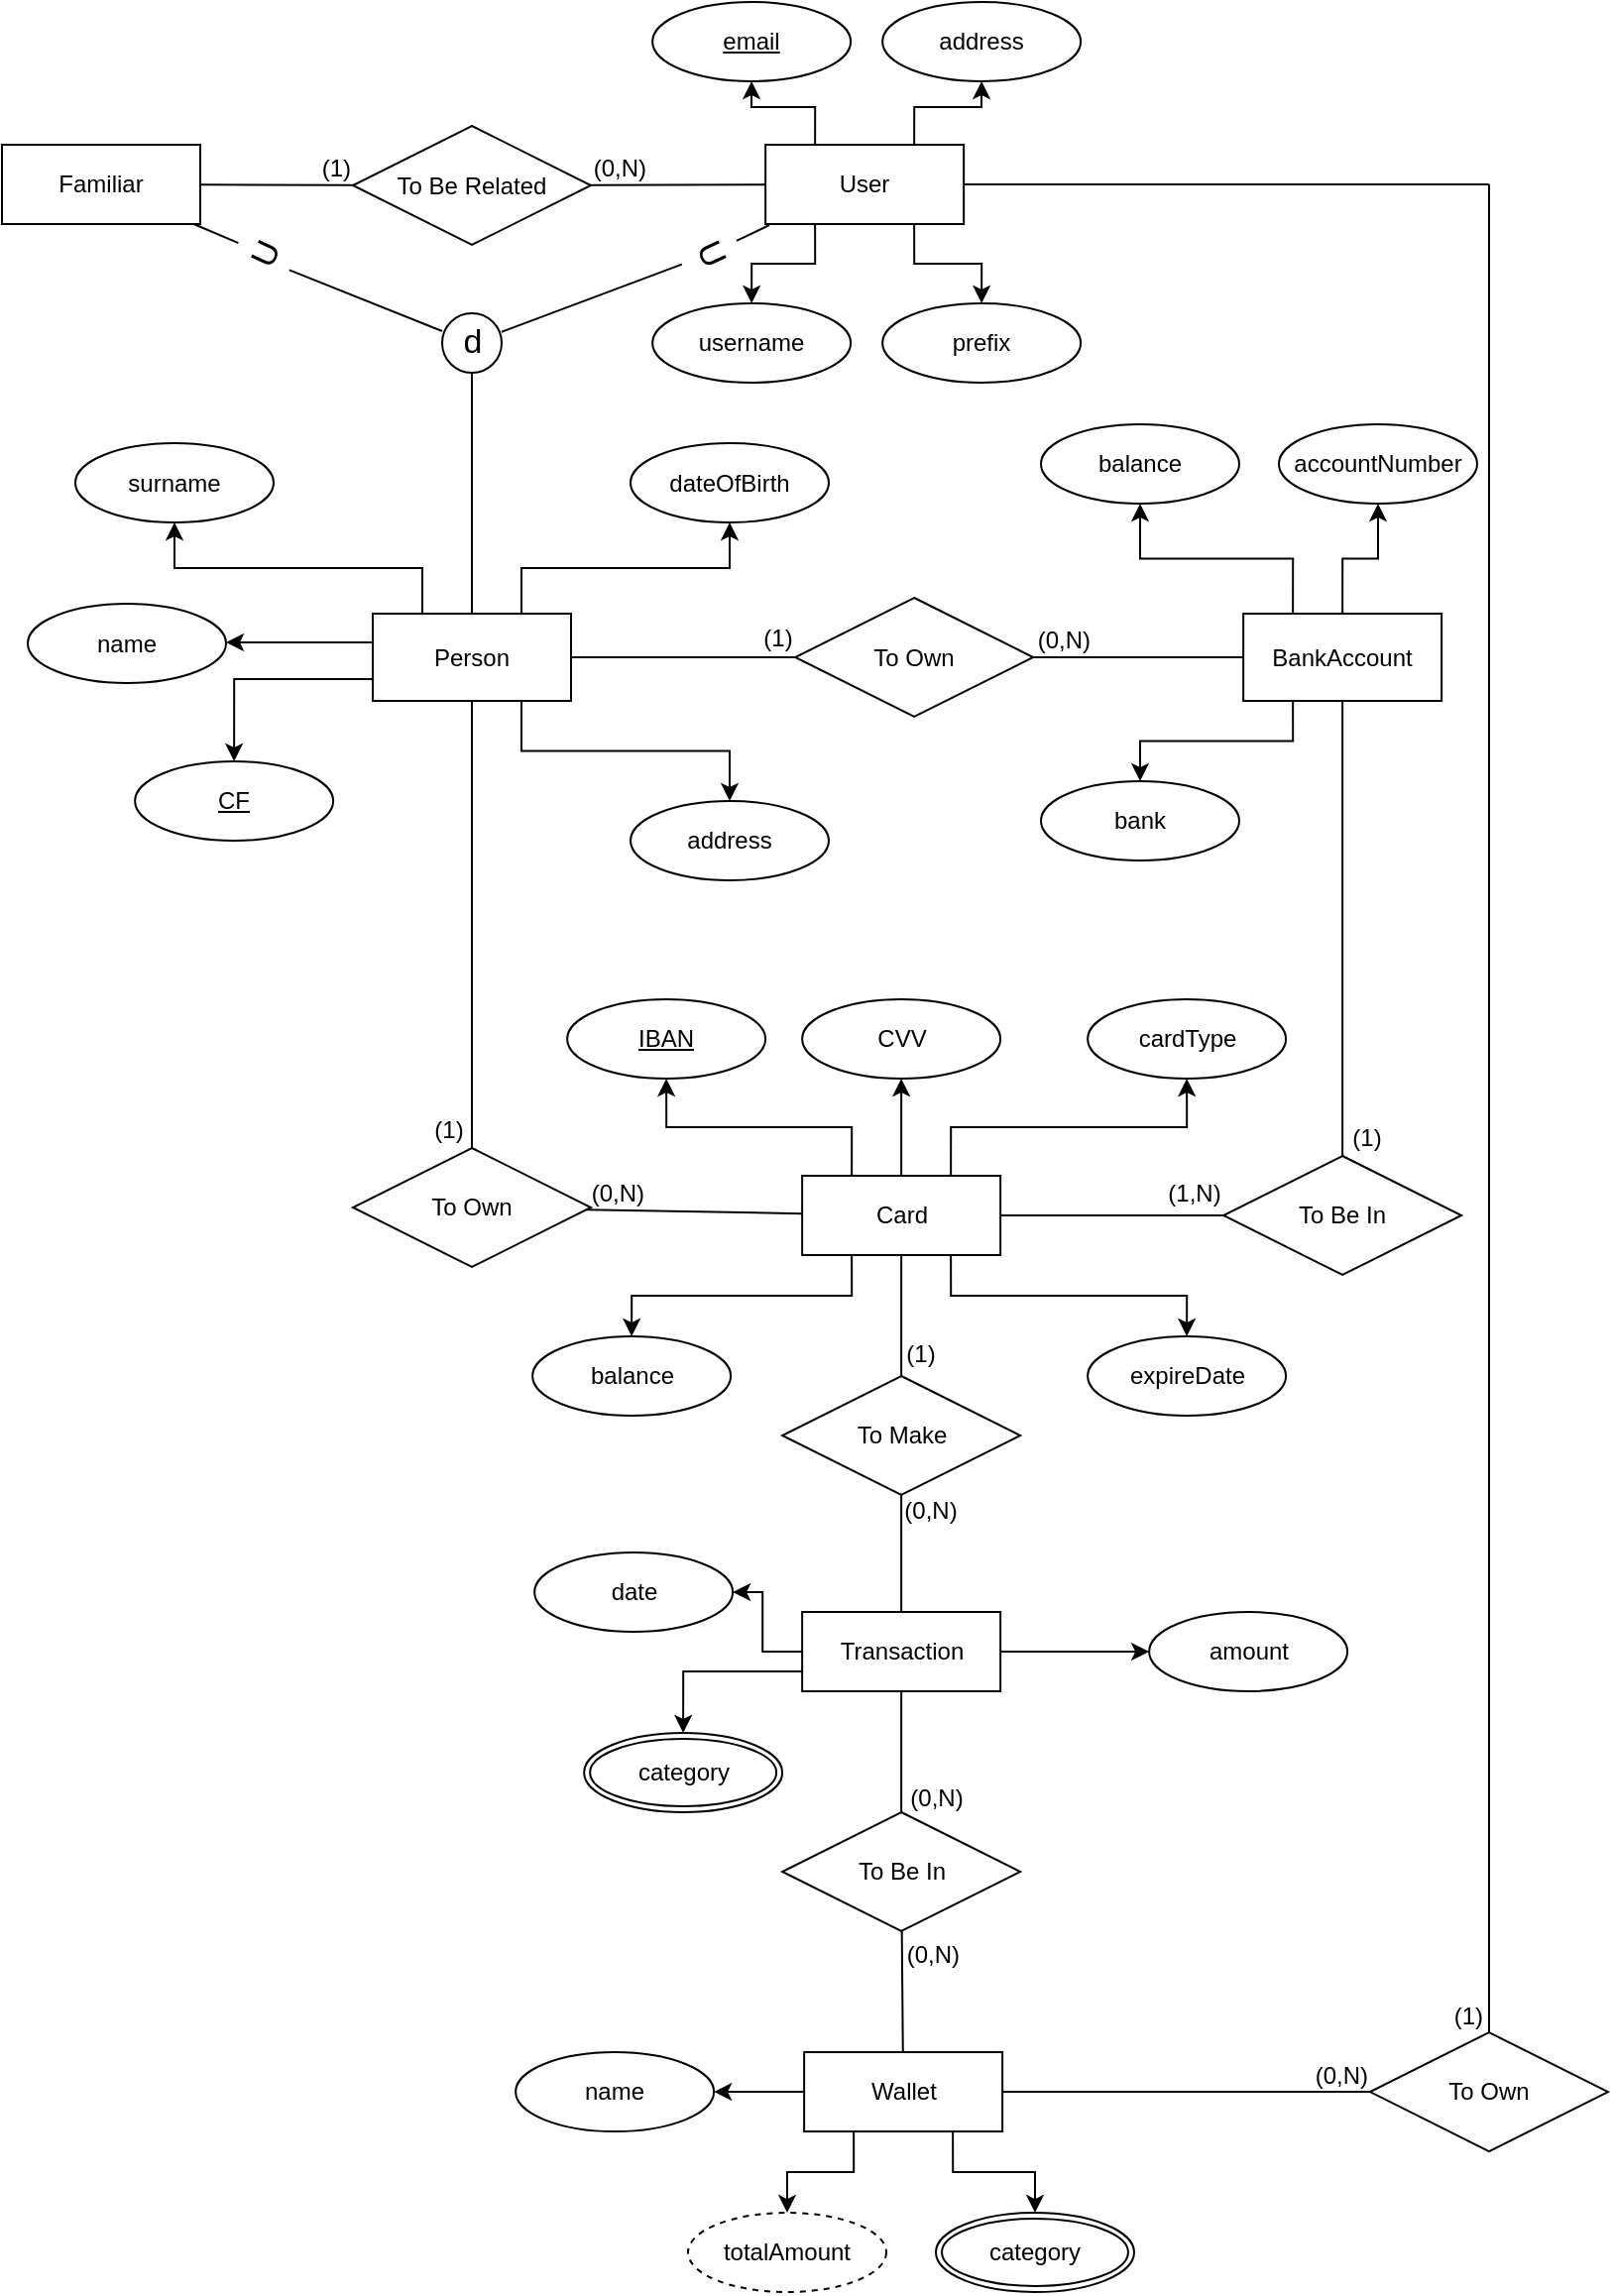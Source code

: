<mxfile version="23.0.2" type="device">
  <diagram name="Pagina-1" id="V5ksIkCfvQu8_VufCoOh">
    <mxGraphModel dx="640" dy="877" grid="1" gridSize="10" guides="1" tooltips="1" connect="1" arrows="1" fold="1" page="1" pageScale="1" pageWidth="827" pageHeight="1169" math="0" shadow="0">
      <root>
        <mxCell id="0" />
        <mxCell id="1" parent="0" />
        <mxCell id="Yr8jS5GsggjdQLUqcXRx-11" style="edgeStyle=orthogonalEdgeStyle;rounded=0;orthogonalLoop=1;jettySize=auto;html=1;exitX=0;exitY=0.5;exitDx=0;exitDy=0;" parent="1" source="JWHr9cYI6euD82Q0gi6f-3" target="Yr8jS5GsggjdQLUqcXRx-7" edge="1">
          <mxGeometry relative="1" as="geometry" />
        </mxCell>
        <mxCell id="0Cp3Lnzm82hVoduaClL9-46" style="edgeStyle=orthogonalEdgeStyle;rounded=0;orthogonalLoop=1;jettySize=auto;html=1;exitX=1;exitY=0.5;exitDx=0;exitDy=0;" parent="1" source="JWHr9cYI6euD82Q0gi6f-3" target="Yr8jS5GsggjdQLUqcXRx-9" edge="1">
          <mxGeometry relative="1" as="geometry" />
        </mxCell>
        <mxCell id="0Cp3Lnzm82hVoduaClL9-54" style="edgeStyle=orthogonalEdgeStyle;rounded=0;orthogonalLoop=1;jettySize=auto;html=1;exitX=0;exitY=0.75;exitDx=0;exitDy=0;" parent="1" source="JWHr9cYI6euD82Q0gi6f-3" target="BKKVE0NU_1AQLg23GFtX-2" edge="1">
          <mxGeometry relative="1" as="geometry" />
        </mxCell>
        <mxCell id="JWHr9cYI6euD82Q0gi6f-3" value="Transaction" style="whiteSpace=wrap;html=1;align=center;" parent="1" vertex="1">
          <mxGeometry x="1233.57" y="819" width="100" height="40" as="geometry" />
        </mxCell>
        <mxCell id="Yr8jS5GsggjdQLUqcXRx-14" style="edgeStyle=orthogonalEdgeStyle;rounded=0;orthogonalLoop=1;jettySize=auto;html=1;exitX=0;exitY=0.5;exitDx=0;exitDy=0;" parent="1" source="JWHr9cYI6euD82Q0gi6f-4" target="Yr8jS5GsggjdQLUqcXRx-13" edge="1">
          <mxGeometry relative="1" as="geometry" />
        </mxCell>
        <mxCell id="Yr8jS5GsggjdQLUqcXRx-18" style="edgeStyle=orthogonalEdgeStyle;rounded=0;orthogonalLoop=1;jettySize=auto;html=1;exitX=0.25;exitY=1;exitDx=0;exitDy=0;" parent="1" source="JWHr9cYI6euD82Q0gi6f-4" target="Yr8jS5GsggjdQLUqcXRx-17" edge="1">
          <mxGeometry relative="1" as="geometry" />
        </mxCell>
        <mxCell id="yyas0eZ6Z61DDSi6t9R2-5" style="edgeStyle=orthogonalEdgeStyle;rounded=0;orthogonalLoop=1;jettySize=auto;html=1;exitX=0.75;exitY=1;exitDx=0;exitDy=0;" parent="1" source="JWHr9cYI6euD82Q0gi6f-4" target="BKKVE0NU_1AQLg23GFtX-1" edge="1">
          <mxGeometry relative="1" as="geometry">
            <mxPoint x="1359.07" y="1061.01" as="targetPoint" />
          </mxGeometry>
        </mxCell>
        <mxCell id="JWHr9cYI6euD82Q0gi6f-4" value="Wallet" style="whiteSpace=wrap;html=1;align=center;" parent="1" vertex="1">
          <mxGeometry x="1234.57" y="1041.01" width="100" height="40" as="geometry" />
        </mxCell>
        <mxCell id="Yr8jS5GsggjdQLUqcXRx-5" style="edgeStyle=orthogonalEdgeStyle;rounded=0;orthogonalLoop=1;jettySize=auto;html=1;exitX=0.75;exitY=1;exitDx=0;exitDy=0;" parent="1" source="JWHr9cYI6euD82Q0gi6f-5" target="Yr8jS5GsggjdQLUqcXRx-1" edge="1">
          <mxGeometry relative="1" as="geometry" />
        </mxCell>
        <mxCell id="Yr8jS5GsggjdQLUqcXRx-20" style="edgeStyle=orthogonalEdgeStyle;rounded=0;orthogonalLoop=1;jettySize=auto;html=1;exitX=0.75;exitY=0;exitDx=0;exitDy=0;" parent="1" source="JWHr9cYI6euD82Q0gi6f-5" target="PODrzx-EVbbxghZVqJL8-1" edge="1">
          <mxGeometry relative="1" as="geometry">
            <mxPoint x="1427.57" y="550" as="targetPoint" />
          </mxGeometry>
        </mxCell>
        <mxCell id="CBOZYVvjUtv-n5PX9l5r-3" style="edgeStyle=orthogonalEdgeStyle;rounded=0;orthogonalLoop=1;jettySize=auto;html=1;exitX=0.25;exitY=1;exitDx=0;exitDy=0;entryX=0.5;entryY=0;entryDx=0;entryDy=0;" parent="1" source="JWHr9cYI6euD82Q0gi6f-5" target="CBOZYVvjUtv-n5PX9l5r-2" edge="1">
          <mxGeometry relative="1" as="geometry" />
        </mxCell>
        <mxCell id="0Cp3Lnzm82hVoduaClL9-30" style="edgeStyle=orthogonalEdgeStyle;rounded=0;orthogonalLoop=1;jettySize=auto;html=1;exitX=0.25;exitY=0;exitDx=0;exitDy=0;" parent="1" source="JWHr9cYI6euD82Q0gi6f-5" target="Yr8jS5GsggjdQLUqcXRx-3" edge="1">
          <mxGeometry relative="1" as="geometry" />
        </mxCell>
        <mxCell id="0Cp3Lnzm82hVoduaClL9-45" style="edgeStyle=orthogonalEdgeStyle;rounded=0;orthogonalLoop=1;jettySize=auto;html=1;exitX=0.5;exitY=0;exitDx=0;exitDy=0;" parent="1" source="JWHr9cYI6euD82Q0gi6f-5" target="Yr8jS5GsggjdQLUqcXRx-2" edge="1">
          <mxGeometry relative="1" as="geometry" />
        </mxCell>
        <mxCell id="JWHr9cYI6euD82Q0gi6f-5" value="Card" style="whiteSpace=wrap;html=1;align=center;" parent="1" vertex="1">
          <mxGeometry x="1233.57" y="599" width="100" height="40" as="geometry" />
        </mxCell>
        <mxCell id="JWHr9cYI6euD82Q0gi6f-77" style="edgeStyle=orthogonalEdgeStyle;rounded=0;orthogonalLoop=1;jettySize=auto;html=1;exitX=0.75;exitY=1;exitDx=0;exitDy=0;" parent="1" source="JWHr9cYI6euD82Q0gi6f-6" target="JWHr9cYI6euD82Q0gi6f-76" edge="1">
          <mxGeometry relative="1" as="geometry" />
        </mxCell>
        <mxCell id="JWHr9cYI6euD82Q0gi6f-78" style="edgeStyle=orthogonalEdgeStyle;rounded=0;orthogonalLoop=1;jettySize=auto;html=1;exitX=0.25;exitY=1;exitDx=0;exitDy=0;" parent="1" source="JWHr9cYI6euD82Q0gi6f-6" target="JWHr9cYI6euD82Q0gi6f-75" edge="1">
          <mxGeometry relative="1" as="geometry" />
        </mxCell>
        <mxCell id="JWHr9cYI6euD82Q0gi6f-79" style="edgeStyle=orthogonalEdgeStyle;rounded=0;orthogonalLoop=1;jettySize=auto;html=1;exitX=0.25;exitY=0;exitDx=0;exitDy=0;" parent="1" source="JWHr9cYI6euD82Q0gi6f-6" target="JWHr9cYI6euD82Q0gi6f-74" edge="1">
          <mxGeometry relative="1" as="geometry">
            <Array as="points">
              <mxPoint x="1240" y="60" />
              <mxPoint x="1208" y="60" />
            </Array>
          </mxGeometry>
        </mxCell>
        <mxCell id="0Cp3Lnzm82hVoduaClL9-9" style="edgeStyle=orthogonalEdgeStyle;rounded=0;orthogonalLoop=1;jettySize=auto;html=1;exitX=0.75;exitY=0;exitDx=0;exitDy=0;" parent="1" source="JWHr9cYI6euD82Q0gi6f-6" target="0Cp3Lnzm82hVoduaClL9-8" edge="1">
          <mxGeometry relative="1" as="geometry">
            <Array as="points">
              <mxPoint x="1290" y="60" />
              <mxPoint x="1324" y="60" />
            </Array>
          </mxGeometry>
        </mxCell>
        <mxCell id="JWHr9cYI6euD82Q0gi6f-6" value="User" style="whiteSpace=wrap;html=1;align=center;" parent="1" vertex="1">
          <mxGeometry x="1215.07" y="79" width="100" height="40" as="geometry" />
        </mxCell>
        <mxCell id="JWHr9cYI6euD82Q0gi6f-56" style="edgeStyle=orthogonalEdgeStyle;rounded=0;orthogonalLoop=1;jettySize=auto;html=1;exitX=0.25;exitY=0;exitDx=0;exitDy=0;" parent="1" source="JWHr9cYI6euD82Q0gi6f-7" target="JWHr9cYI6euD82Q0gi6f-52" edge="1">
          <mxGeometry relative="1" as="geometry" />
        </mxCell>
        <mxCell id="JWHr9cYI6euD82Q0gi6f-58" style="edgeStyle=orthogonalEdgeStyle;rounded=0;orthogonalLoop=1;jettySize=auto;html=1;exitX=0.75;exitY=0;exitDx=0;exitDy=0;" parent="1" source="JWHr9cYI6euD82Q0gi6f-7" target="JWHr9cYI6euD82Q0gi6f-51" edge="1">
          <mxGeometry relative="1" as="geometry" />
        </mxCell>
        <mxCell id="0Cp3Lnzm82hVoduaClL9-12" style="edgeStyle=orthogonalEdgeStyle;rounded=0;orthogonalLoop=1;jettySize=auto;html=1;exitX=0.75;exitY=1;exitDx=0;exitDy=0;" parent="1" source="JWHr9cYI6euD82Q0gi6f-7" target="yyas0eZ6Z61DDSi6t9R2-2" edge="1">
          <mxGeometry relative="1" as="geometry" />
        </mxCell>
        <mxCell id="0Cp3Lnzm82hVoduaClL9-39" style="edgeStyle=orthogonalEdgeStyle;rounded=0;orthogonalLoop=1;jettySize=auto;html=1;exitX=0;exitY=0.75;exitDx=0;exitDy=0;" parent="1" source="JWHr9cYI6euD82Q0gi6f-7" target="JWHr9cYI6euD82Q0gi6f-54" edge="1">
          <mxGeometry relative="1" as="geometry" />
        </mxCell>
        <mxCell id="0Cp3Lnzm82hVoduaClL9-40" style="edgeStyle=orthogonalEdgeStyle;rounded=0;orthogonalLoop=1;jettySize=auto;html=1;exitX=0;exitY=0.25;exitDx=0;exitDy=0;" parent="1" source="JWHr9cYI6euD82Q0gi6f-7" target="JWHr9cYI6euD82Q0gi6f-50" edge="1">
          <mxGeometry relative="1" as="geometry">
            <Array as="points">
              <mxPoint x="1017" y="330" />
            </Array>
          </mxGeometry>
        </mxCell>
        <mxCell id="JWHr9cYI6euD82Q0gi6f-7" value="Person" style="whiteSpace=wrap;html=1;align=center;" parent="1" vertex="1">
          <mxGeometry x="1017.0" y="315.5" width="100" height="44" as="geometry" />
        </mxCell>
        <mxCell id="JWHr9cYI6euD82Q0gi6f-10" value="Familiar" style="whiteSpace=wrap;html=1;align=center;" parent="1" vertex="1">
          <mxGeometry x="830" y="79" width="100" height="40" as="geometry" />
        </mxCell>
        <mxCell id="JWHr9cYI6euD82Q0gi6f-25" value="" style="ellipse;whiteSpace=wrap;html=1;aspect=fixed;" parent="1" vertex="1">
          <mxGeometry x="1052" y="164" width="30" height="30" as="geometry" />
        </mxCell>
        <mxCell id="JWHr9cYI6euD82Q0gi6f-26" value="d" style="text;html=1;align=center;verticalAlign=middle;resizable=0;points=[];autosize=1;strokeColor=none;fillColor=none;fontSize=17;" parent="1" vertex="1">
          <mxGeometry x="1052" y="164" width="30" height="30" as="geometry" />
        </mxCell>
        <mxCell id="JWHr9cYI6euD82Q0gi6f-30" value="To Be Related" style="shape=rhombus;perimeter=rhombusPerimeter;whiteSpace=wrap;html=1;align=center;" parent="1" vertex="1">
          <mxGeometry x="1007" y="69.5" width="120" height="60" as="geometry" />
        </mxCell>
        <mxCell id="JWHr9cYI6euD82Q0gi6f-31" value="" style="endArrow=none;html=1;rounded=0;" parent="1" source="JWHr9cYI6euD82Q0gi6f-10" target="JWHr9cYI6euD82Q0gi6f-30" edge="1">
          <mxGeometry relative="1" as="geometry">
            <mxPoint x="977" y="174.5" as="sourcePoint" />
            <mxPoint x="1038" y="174.5" as="targetPoint" />
          </mxGeometry>
        </mxCell>
        <mxCell id="JWHr9cYI6euD82Q0gi6f-32" value="(1)" style="resizable=0;html=1;whiteSpace=wrap;align=right;verticalAlign=bottom;" parent="JWHr9cYI6euD82Q0gi6f-31" connectable="0" vertex="1">
          <mxGeometry x="1" relative="1" as="geometry" />
        </mxCell>
        <mxCell id="JWHr9cYI6euD82Q0gi6f-33" value="" style="endArrow=none;html=1;rounded=0;" parent="1" source="JWHr9cYI6euD82Q0gi6f-6" target="JWHr9cYI6euD82Q0gi6f-30" edge="1">
          <mxGeometry relative="1" as="geometry">
            <mxPoint x="1244.07" y="208" as="sourcePoint" />
            <mxPoint x="1136.999" y="124.464" as="targetPoint" />
          </mxGeometry>
        </mxCell>
        <mxCell id="JWHr9cYI6euD82Q0gi6f-34" value="(0,N)" style="resizable=0;html=1;whiteSpace=wrap;align=right;verticalAlign=bottom;" parent="JWHr9cYI6euD82Q0gi6f-33" connectable="0" vertex="1">
          <mxGeometry x="1" relative="1" as="geometry">
            <mxPoint x="30" as="offset" />
          </mxGeometry>
        </mxCell>
        <mxCell id="JWHr9cYI6euD82Q0gi6f-35" value="To Own" style="shape=rhombus;perimeter=rhombusPerimeter;whiteSpace=wrap;html=1;align=center;" parent="1" vertex="1">
          <mxGeometry x="1230.07" y="307.5" width="120" height="60" as="geometry" />
        </mxCell>
        <mxCell id="JWHr9cYI6euD82Q0gi6f-40" value="To Own" style="shape=rhombus;perimeter=rhombusPerimeter;whiteSpace=wrap;html=1;align=center;" parent="1" vertex="1">
          <mxGeometry x="1007.0" y="585" width="120" height="60" as="geometry" />
        </mxCell>
        <mxCell id="JWHr9cYI6euD82Q0gi6f-43" value="" style="endArrow=none;html=1;rounded=0;" parent="1" source="JWHr9cYI6euD82Q0gi6f-5" target="JWHr9cYI6euD82Q0gi6f-40" edge="1">
          <mxGeometry relative="1" as="geometry">
            <mxPoint x="1233.57" y="619" as="sourcePoint" />
            <mxPoint x="1203.57" y="728" as="targetPoint" />
          </mxGeometry>
        </mxCell>
        <mxCell id="JWHr9cYI6euD82Q0gi6f-44" value="(0,N)" style="resizable=0;html=1;whiteSpace=wrap;align=right;verticalAlign=bottom;" parent="JWHr9cYI6euD82Q0gi6f-43" connectable="0" vertex="1">
          <mxGeometry x="1" relative="1" as="geometry">
            <mxPoint x="30" as="offset" />
          </mxGeometry>
        </mxCell>
        <mxCell id="JWHr9cYI6euD82Q0gi6f-45" value="To Be In" style="shape=rhombus;perimeter=rhombusPerimeter;whiteSpace=wrap;html=1;align=center;" parent="1" vertex="1">
          <mxGeometry x="1223.57" y="920" width="120" height="60" as="geometry" />
        </mxCell>
        <mxCell id="JWHr9cYI6euD82Q0gi6f-46" value="" style="endArrow=none;html=1;rounded=0;" parent="1" source="JWHr9cYI6euD82Q0gi6f-4" target="JWHr9cYI6euD82Q0gi6f-45" edge="1">
          <mxGeometry relative="1" as="geometry">
            <mxPoint x="1278.07" y="1040.01" as="sourcePoint" />
            <mxPoint x="1167.07" y="1140.01" as="targetPoint" />
          </mxGeometry>
        </mxCell>
        <mxCell id="JWHr9cYI6euD82Q0gi6f-47" value="(0,N)" style="resizable=0;html=1;whiteSpace=wrap;align=right;verticalAlign=bottom;" parent="JWHr9cYI6euD82Q0gi6f-46" connectable="0" vertex="1">
          <mxGeometry x="1" relative="1" as="geometry">
            <mxPoint x="31" y="20" as="offset" />
          </mxGeometry>
        </mxCell>
        <mxCell id="JWHr9cYI6euD82Q0gi6f-50" value="name" style="ellipse;whiteSpace=wrap;html=1;align=center;" parent="1" vertex="1">
          <mxGeometry x="843" y="310.5" width="100" height="40" as="geometry" />
        </mxCell>
        <mxCell id="JWHr9cYI6euD82Q0gi6f-51" value="dateOfBirth" style="ellipse;whiteSpace=wrap;html=1;align=center;" parent="1" vertex="1">
          <mxGeometry x="1147" y="229.5" width="100" height="40" as="geometry" />
        </mxCell>
        <mxCell id="JWHr9cYI6euD82Q0gi6f-52" value="surname" style="ellipse;whiteSpace=wrap;html=1;align=center;" parent="1" vertex="1">
          <mxGeometry x="867" y="229.5" width="100" height="40" as="geometry" />
        </mxCell>
        <mxCell id="JWHr9cYI6euD82Q0gi6f-54" value="CF" style="ellipse;whiteSpace=wrap;html=1;align=center;fontStyle=4;" parent="1" vertex="1">
          <mxGeometry x="897.07" y="390" width="100" height="40" as="geometry" />
        </mxCell>
        <mxCell id="JWHr9cYI6euD82Q0gi6f-74" value="email" style="ellipse;whiteSpace=wrap;html=1;align=center;fontStyle=4;" parent="1" vertex="1">
          <mxGeometry x="1158.07" y="7" width="100" height="40" as="geometry" />
        </mxCell>
        <mxCell id="JWHr9cYI6euD82Q0gi6f-75" value="username" style="ellipse;whiteSpace=wrap;html=1;align=center;" parent="1" vertex="1">
          <mxGeometry x="1158.07" y="159" width="100" height="40" as="geometry" />
        </mxCell>
        <mxCell id="JWHr9cYI6euD82Q0gi6f-76" value="prefix" style="ellipse;whiteSpace=wrap;html=1;align=center;" parent="1" vertex="1">
          <mxGeometry x="1274.07" y="159" width="100" height="40" as="geometry" />
        </mxCell>
        <mxCell id="JWHr9cYI6euD82Q0gi6f-80" value="" style="endArrow=none;html=1;rounded=0;" parent="1" source="JWHr9cYI6euD82Q0gi6f-89" target="JWHr9cYI6euD82Q0gi6f-10" edge="1">
          <mxGeometry width="50" height="50" relative="1" as="geometry">
            <mxPoint x="1047" y="189.5" as="sourcePoint" />
            <mxPoint x="937.0" y="119" as="targetPoint" />
            <Array as="points" />
          </mxGeometry>
        </mxCell>
        <mxCell id="JWHr9cYI6euD82Q0gi6f-81" value="" style="endArrow=none;html=1;rounded=0;" parent="1" source="JWHr9cYI6euD82Q0gi6f-87" edge="1">
          <mxGeometry width="50" height="50" relative="1" as="geometry">
            <mxPoint x="1427.39" y="-106.11" as="sourcePoint" />
            <mxPoint x="1217" y="119.5" as="targetPoint" />
          </mxGeometry>
        </mxCell>
        <mxCell id="Yr8jS5GsggjdQLUqcXRx-1" value="expireDate" style="ellipse;whiteSpace=wrap;html=1;align=center;" parent="1" vertex="1">
          <mxGeometry x="1377.57" y="680" width="100" height="40" as="geometry" />
        </mxCell>
        <mxCell id="Yr8jS5GsggjdQLUqcXRx-2" value="CVV" style="ellipse;whiteSpace=wrap;html=1;align=center;" parent="1" vertex="1">
          <mxGeometry x="1233.57" y="510" width="100" height="40" as="geometry" />
        </mxCell>
        <mxCell id="Yr8jS5GsggjdQLUqcXRx-3" value="IBAN" style="ellipse;whiteSpace=wrap;html=1;align=center;fontStyle=4;" parent="1" vertex="1">
          <mxGeometry x="1115.07" y="510" width="100" height="40" as="geometry" />
        </mxCell>
        <mxCell id="Yr8jS5GsggjdQLUqcXRx-7" value="date" style="ellipse;whiteSpace=wrap;html=1;align=center;" parent="1" vertex="1">
          <mxGeometry x="1098.57" y="789" width="100" height="40" as="geometry" />
        </mxCell>
        <mxCell id="Yr8jS5GsggjdQLUqcXRx-9" value="amount" style="ellipse;whiteSpace=wrap;html=1;align=center;" parent="1" vertex="1">
          <mxGeometry x="1408.57" y="819" width="100" height="40" as="geometry" />
        </mxCell>
        <mxCell id="Yr8jS5GsggjdQLUqcXRx-13" value="name" style="ellipse;whiteSpace=wrap;html=1;align=center;" parent="1" vertex="1">
          <mxGeometry x="1089.07" y="1041.01" width="100" height="40" as="geometry" />
        </mxCell>
        <mxCell id="Yr8jS5GsggjdQLUqcXRx-17" value="totalAmount" style="ellipse;whiteSpace=wrap;html=1;align=center;dashed=1;" parent="1" vertex="1">
          <mxGeometry x="1176" y="1122.01" width="100" height="40" as="geometry" />
        </mxCell>
        <mxCell id="CBOZYVvjUtv-n5PX9l5r-2" value="balance" style="ellipse;whiteSpace=wrap;html=1;align=center;" parent="1" vertex="1">
          <mxGeometry x="1097.57" y="680" width="100" height="40" as="geometry" />
        </mxCell>
        <mxCell id="PODrzx-EVbbxghZVqJL8-1" value="cardType" style="ellipse;whiteSpace=wrap;html=1;align=center;" parent="1" vertex="1">
          <mxGeometry x="1377.57" y="510" width="100" height="40" as="geometry" />
        </mxCell>
        <mxCell id="yyas0eZ6Z61DDSi6t9R2-2" value="address" style="ellipse;whiteSpace=wrap;html=1;align=center;" parent="1" vertex="1">
          <mxGeometry x="1147" y="410" width="100" height="40" as="geometry" />
        </mxCell>
        <mxCell id="BKKVE0NU_1AQLg23GFtX-1" value="category" style="ellipse;shape=doubleEllipse;margin=3;whiteSpace=wrap;html=1;align=center;" parent="1" vertex="1">
          <mxGeometry x="1301" y="1122.01" width="100" height="40" as="geometry" />
        </mxCell>
        <mxCell id="BKKVE0NU_1AQLg23GFtX-2" value="category" style="ellipse;shape=doubleEllipse;margin=3;whiteSpace=wrap;html=1;align=center;" parent="1" vertex="1">
          <mxGeometry x="1123.57" y="880" width="100" height="40" as="geometry" />
        </mxCell>
        <mxCell id="0Cp3Lnzm82hVoduaClL9-4" value="" style="endArrow=none;html=1;rounded=0;" parent="1" source="JWHr9cYI6euD82Q0gi6f-26" target="JWHr9cYI6euD82Q0gi6f-7" edge="1">
          <mxGeometry relative="1" as="geometry">
            <mxPoint x="971" y="259.5" as="sourcePoint" />
            <mxPoint x="1131" y="259.5" as="targetPoint" />
          </mxGeometry>
        </mxCell>
        <mxCell id="0Cp3Lnzm82hVoduaClL9-6" value="" style="endArrow=none;html=1;rounded=0;" parent="1" source="JWHr9cYI6euD82Q0gi6f-26" target="JWHr9cYI6euD82Q0gi6f-89" edge="1">
          <mxGeometry width="50" height="50" relative="1" as="geometry">
            <mxPoint x="1052" y="185.5" as="sourcePoint" />
            <mxPoint x="937.0" y="119" as="targetPoint" />
            <Array as="points">
              <mxPoint x="974.92" y="142.2" />
            </Array>
          </mxGeometry>
        </mxCell>
        <mxCell id="JWHr9cYI6euD82Q0gi6f-89" value="U" style="text;html=1;align=center;verticalAlign=middle;resizable=0;points=[];autosize=1;strokeColor=none;fillColor=none;fontSize=17;rotation=-65;" parent="1" vertex="1">
          <mxGeometry x="943" y="119.5" width="40" height="30" as="geometry" />
        </mxCell>
        <mxCell id="0Cp3Lnzm82hVoduaClL9-7" value="" style="endArrow=none;html=1;rounded=0;" parent="1" source="JWHr9cYI6euD82Q0gi6f-26" target="JWHr9cYI6euD82Q0gi6f-87" edge="1">
          <mxGeometry width="50" height="50" relative="1" as="geometry">
            <mxPoint x="1082" y="187.5" as="sourcePoint" />
            <mxPoint x="1217" y="119.5" as="targetPoint" />
          </mxGeometry>
        </mxCell>
        <mxCell id="JWHr9cYI6euD82Q0gi6f-87" value="U" style="text;html=1;align=center;verticalAlign=middle;resizable=0;points=[];autosize=1;strokeColor=none;fillColor=none;fontSize=17;rotation=65;" parent="1" vertex="1">
          <mxGeometry x="1167" y="119" width="40" height="30" as="geometry" />
        </mxCell>
        <mxCell id="0Cp3Lnzm82hVoduaClL9-8" value="address" style="ellipse;whiteSpace=wrap;html=1;align=center;" parent="1" vertex="1">
          <mxGeometry x="1274.07" y="7" width="100" height="40" as="geometry" />
        </mxCell>
        <mxCell id="0Cp3Lnzm82hVoduaClL9-13" value="" style="endArrow=none;html=1;rounded=0;" parent="1" source="JWHr9cYI6euD82Q0gi6f-7" target="JWHr9cYI6euD82Q0gi6f-35" edge="1">
          <mxGeometry relative="1" as="geometry">
            <mxPoint x="1138.07" y="339.5" as="sourcePoint" />
            <mxPoint x="1298.07" y="339.5" as="targetPoint" />
          </mxGeometry>
        </mxCell>
        <mxCell id="0Cp3Lnzm82hVoduaClL9-27" style="edgeStyle=orthogonalEdgeStyle;rounded=0;orthogonalLoop=1;jettySize=auto;html=1;exitX=0.25;exitY=0;exitDx=0;exitDy=0;" parent="1" source="0Cp3Lnzm82hVoduaClL9-18" target="0Cp3Lnzm82hVoduaClL9-26" edge="1">
          <mxGeometry relative="1" as="geometry" />
        </mxCell>
        <mxCell id="0Cp3Lnzm82hVoduaClL9-29" style="edgeStyle=orthogonalEdgeStyle;rounded=0;orthogonalLoop=1;jettySize=auto;html=1;exitX=0.5;exitY=0;exitDx=0;exitDy=0;" parent="1" source="0Cp3Lnzm82hVoduaClL9-18" target="0Cp3Lnzm82hVoduaClL9-28" edge="1">
          <mxGeometry relative="1" as="geometry" />
        </mxCell>
        <mxCell id="0Cp3Lnzm82hVoduaClL9-36" style="edgeStyle=orthogonalEdgeStyle;rounded=0;orthogonalLoop=1;jettySize=auto;html=1;exitX=0.25;exitY=1;exitDx=0;exitDy=0;" parent="1" source="0Cp3Lnzm82hVoduaClL9-18" target="0Cp3Lnzm82hVoduaClL9-35" edge="1">
          <mxGeometry relative="1" as="geometry" />
        </mxCell>
        <mxCell id="0Cp3Lnzm82hVoduaClL9-18" value="BankAccount" style="whiteSpace=wrap;html=1;align=center;" parent="1" vertex="1">
          <mxGeometry x="1456.07" y="315.5" width="100" height="44" as="geometry" />
        </mxCell>
        <mxCell id="0Cp3Lnzm82hVoduaClL9-25" value="" style="endArrow=none;html=1;rounded=0;" parent="1" source="JWHr9cYI6euD82Q0gi6f-35" target="0Cp3Lnzm82hVoduaClL9-18" edge="1">
          <mxGeometry relative="1" as="geometry">
            <mxPoint x="1362.07" y="367.5" as="sourcePoint" />
            <mxPoint x="1522.07" y="367.5" as="targetPoint" />
          </mxGeometry>
        </mxCell>
        <mxCell id="0Cp3Lnzm82hVoduaClL9-26" value="balance" style="ellipse;whiteSpace=wrap;html=1;align=center;" parent="1" vertex="1">
          <mxGeometry x="1354" y="220" width="100" height="40" as="geometry" />
        </mxCell>
        <mxCell id="0Cp3Lnzm82hVoduaClL9-28" value="accountNumber" style="ellipse;whiteSpace=wrap;html=1;align=center;" parent="1" vertex="1">
          <mxGeometry x="1474" y="220" width="100" height="40" as="geometry" />
        </mxCell>
        <mxCell id="0Cp3Lnzm82hVoduaClL9-31" value="" style="endArrow=none;html=1;rounded=0;" parent="1" source="JWHr9cYI6euD82Q0gi6f-7" target="JWHr9cYI6euD82Q0gi6f-40" edge="1">
          <mxGeometry relative="1" as="geometry">
            <mxPoint x="1170" y="690" as="sourcePoint" />
            <mxPoint x="1330" y="690" as="targetPoint" />
          </mxGeometry>
        </mxCell>
        <mxCell id="0Cp3Lnzm82hVoduaClL9-32" value="To Be In" style="shape=rhombus;perimeter=rhombusPerimeter;whiteSpace=wrap;html=1;align=center;" parent="1" vertex="1">
          <mxGeometry x="1446.07" y="589" width="120" height="60" as="geometry" />
        </mxCell>
        <mxCell id="0Cp3Lnzm82hVoduaClL9-33" value="" style="endArrow=none;html=1;rounded=0;" parent="1" source="JWHr9cYI6euD82Q0gi6f-5" target="0Cp3Lnzm82hVoduaClL9-32" edge="1">
          <mxGeometry relative="1" as="geometry">
            <mxPoint x="1470" y="690" as="sourcePoint" />
            <mxPoint x="1630" y="690" as="targetPoint" />
          </mxGeometry>
        </mxCell>
        <mxCell id="0Cp3Lnzm82hVoduaClL9-34" value="" style="endArrow=none;html=1;rounded=0;" parent="1" source="0Cp3Lnzm82hVoduaClL9-32" target="0Cp3Lnzm82hVoduaClL9-18" edge="1">
          <mxGeometry relative="1" as="geometry">
            <mxPoint x="1344" y="629" as="sourcePoint" />
            <mxPoint x="1512" y="629" as="targetPoint" />
          </mxGeometry>
        </mxCell>
        <mxCell id="0Cp3Lnzm82hVoduaClL9-35" value="bank" style="ellipse;whiteSpace=wrap;html=1;align=center;" parent="1" vertex="1">
          <mxGeometry x="1354" y="400" width="100" height="40" as="geometry" />
        </mxCell>
        <mxCell id="0Cp3Lnzm82hVoduaClL9-37" value="(1)" style="text;html=1;align=center;verticalAlign=middle;resizable=0;points=[];autosize=1;strokeColor=none;fillColor=none;" parent="1" vertex="1">
          <mxGeometry x="1035" y="561" width="40" height="30" as="geometry" />
        </mxCell>
        <mxCell id="0Cp3Lnzm82hVoduaClL9-41" value="(1,N)" style="text;html=1;align=center;verticalAlign=middle;resizable=0;points=[];autosize=1;strokeColor=none;fillColor=none;" parent="1" vertex="1">
          <mxGeometry x="1406" y="593" width="50" height="30" as="geometry" />
        </mxCell>
        <mxCell id="0Cp3Lnzm82hVoduaClL9-44" value="(1)" style="text;html=1;align=center;verticalAlign=middle;resizable=0;points=[];autosize=1;strokeColor=none;fillColor=none;" parent="1" vertex="1">
          <mxGeometry x="1498" y="565" width="40" height="30" as="geometry" />
        </mxCell>
        <mxCell id="0Cp3Lnzm82hVoduaClL9-48" value="(1)" style="text;html=1;align=center;verticalAlign=middle;resizable=0;points=[];autosize=1;strokeColor=none;fillColor=none;" parent="1" vertex="1">
          <mxGeometry x="1273.07" y="674" width="40" height="30" as="geometry" />
        </mxCell>
        <mxCell id="0Cp3Lnzm82hVoduaClL9-49" value="(0,N)" style="text;html=1;align=center;verticalAlign=middle;resizable=0;points=[];autosize=1;strokeColor=none;fillColor=none;" parent="1" vertex="1">
          <mxGeometry x="1273.07" y="753" width="50" height="30" as="geometry" />
        </mxCell>
        <mxCell id="0Cp3Lnzm82hVoduaClL9-50" value="" style="endArrow=none;html=1;rounded=0;" parent="1" source="JWHr9cYI6euD82Q0gi6f-45" target="JWHr9cYI6euD82Q0gi6f-3" edge="1">
          <mxGeometry relative="1" as="geometry">
            <mxPoint x="1191" y="830" as="sourcePoint" />
            <mxPoint x="1351" y="830" as="targetPoint" />
          </mxGeometry>
        </mxCell>
        <mxCell id="0Cp3Lnzm82hVoduaClL9-52" value="To Make" style="shape=rhombus;perimeter=rhombusPerimeter;whiteSpace=wrap;html=1;align=center;" parent="1" vertex="1">
          <mxGeometry x="1223.57" y="700" width="120" height="60" as="geometry" />
        </mxCell>
        <mxCell id="0Cp3Lnzm82hVoduaClL9-56" value="" style="endArrow=none;html=1;rounded=0;" parent="1" source="JWHr9cYI6euD82Q0gi6f-5" target="0Cp3Lnzm82hVoduaClL9-52" edge="1">
          <mxGeometry relative="1" as="geometry">
            <mxPoint x="1240" y="730" as="sourcePoint" />
            <mxPoint x="1400" y="730" as="targetPoint" />
          </mxGeometry>
        </mxCell>
        <mxCell id="0Cp3Lnzm82hVoduaClL9-57" value="" style="endArrow=none;html=1;rounded=0;" parent="1" source="JWHr9cYI6euD82Q0gi6f-3" target="0Cp3Lnzm82hVoduaClL9-52" edge="1">
          <mxGeometry relative="1" as="geometry">
            <mxPoint x="1240" y="730" as="sourcePoint" />
            <mxPoint x="1400" y="730" as="targetPoint" />
          </mxGeometry>
        </mxCell>
        <mxCell id="0Cp3Lnzm82hVoduaClL9-58" value="(0,N)" style="text;html=1;align=center;verticalAlign=middle;resizable=0;points=[];autosize=1;strokeColor=none;fillColor=none;" parent="1" vertex="1">
          <mxGeometry x="1276" y="898" width="50" height="30" as="geometry" />
        </mxCell>
        <mxCell id="pPORRvHdlwS5mbOe7_HA-1" value="(0,N)" style="resizable=0;html=1;whiteSpace=wrap;align=right;verticalAlign=bottom;" connectable="0" vertex="1" parent="1">
          <mxGeometry x="1380.003" y="337.498" as="geometry" />
        </mxCell>
        <mxCell id="pPORRvHdlwS5mbOe7_HA-2" value="(1)" style="text;html=1;align=center;verticalAlign=middle;resizable=0;points=[];autosize=1;strokeColor=none;fillColor=none;" vertex="1" parent="1">
          <mxGeometry x="1200.57" y="312.5" width="40" height="30" as="geometry" />
        </mxCell>
        <mxCell id="pPORRvHdlwS5mbOe7_HA-3" value="To Own" style="shape=rhombus;perimeter=rhombusPerimeter;whiteSpace=wrap;html=1;align=center;" vertex="1" parent="1">
          <mxGeometry x="1520" y="1031.01" width="120" height="60" as="geometry" />
        </mxCell>
        <mxCell id="pPORRvHdlwS5mbOe7_HA-5" value="" style="endArrow=none;html=1;rounded=0;exitX=0;exitY=0.5;exitDx=0;exitDy=0;entryX=1;entryY=0.5;entryDx=0;entryDy=0;" edge="1" parent="1" source="pPORRvHdlwS5mbOe7_HA-3" target="JWHr9cYI6euD82Q0gi6f-4">
          <mxGeometry relative="1" as="geometry">
            <mxPoint x="1294" y="1051" as="sourcePoint" />
            <mxPoint x="1294" y="990" as="targetPoint" />
          </mxGeometry>
        </mxCell>
        <mxCell id="pPORRvHdlwS5mbOe7_HA-6" value="(0,N)" style="resizable=0;html=1;whiteSpace=wrap;align=right;verticalAlign=bottom;" connectable="0" vertex="1" parent="pPORRvHdlwS5mbOe7_HA-5">
          <mxGeometry x="1" relative="1" as="geometry">
            <mxPoint x="186" as="offset" />
          </mxGeometry>
        </mxCell>
        <mxCell id="pPORRvHdlwS5mbOe7_HA-7" value="" style="endArrow=none;html=1;rounded=0;exitX=0.5;exitY=0;exitDx=0;exitDy=0;" edge="1" parent="1" source="pPORRvHdlwS5mbOe7_HA-3">
          <mxGeometry relative="1" as="geometry">
            <mxPoint x="1580" y="1030.01" as="sourcePoint" />
            <mxPoint x="1580" y="99" as="targetPoint" />
          </mxGeometry>
        </mxCell>
        <mxCell id="pPORRvHdlwS5mbOe7_HA-8" value="(1)" style="resizable=0;html=1;whiteSpace=wrap;align=right;verticalAlign=bottom;" connectable="0" vertex="1" parent="pPORRvHdlwS5mbOe7_HA-7">
          <mxGeometry x="1" relative="1" as="geometry">
            <mxPoint x="-2" y="932" as="offset" />
          </mxGeometry>
        </mxCell>
        <mxCell id="pPORRvHdlwS5mbOe7_HA-9" value="" style="endArrow=none;html=1;rounded=0;entryX=1;entryY=0.5;entryDx=0;entryDy=0;" edge="1" parent="1" target="JWHr9cYI6euD82Q0gi6f-6">
          <mxGeometry relative="1" as="geometry">
            <mxPoint x="1580" y="99" as="sourcePoint" />
            <mxPoint x="1410" y="100" as="targetPoint" />
          </mxGeometry>
        </mxCell>
      </root>
    </mxGraphModel>
  </diagram>
</mxfile>
